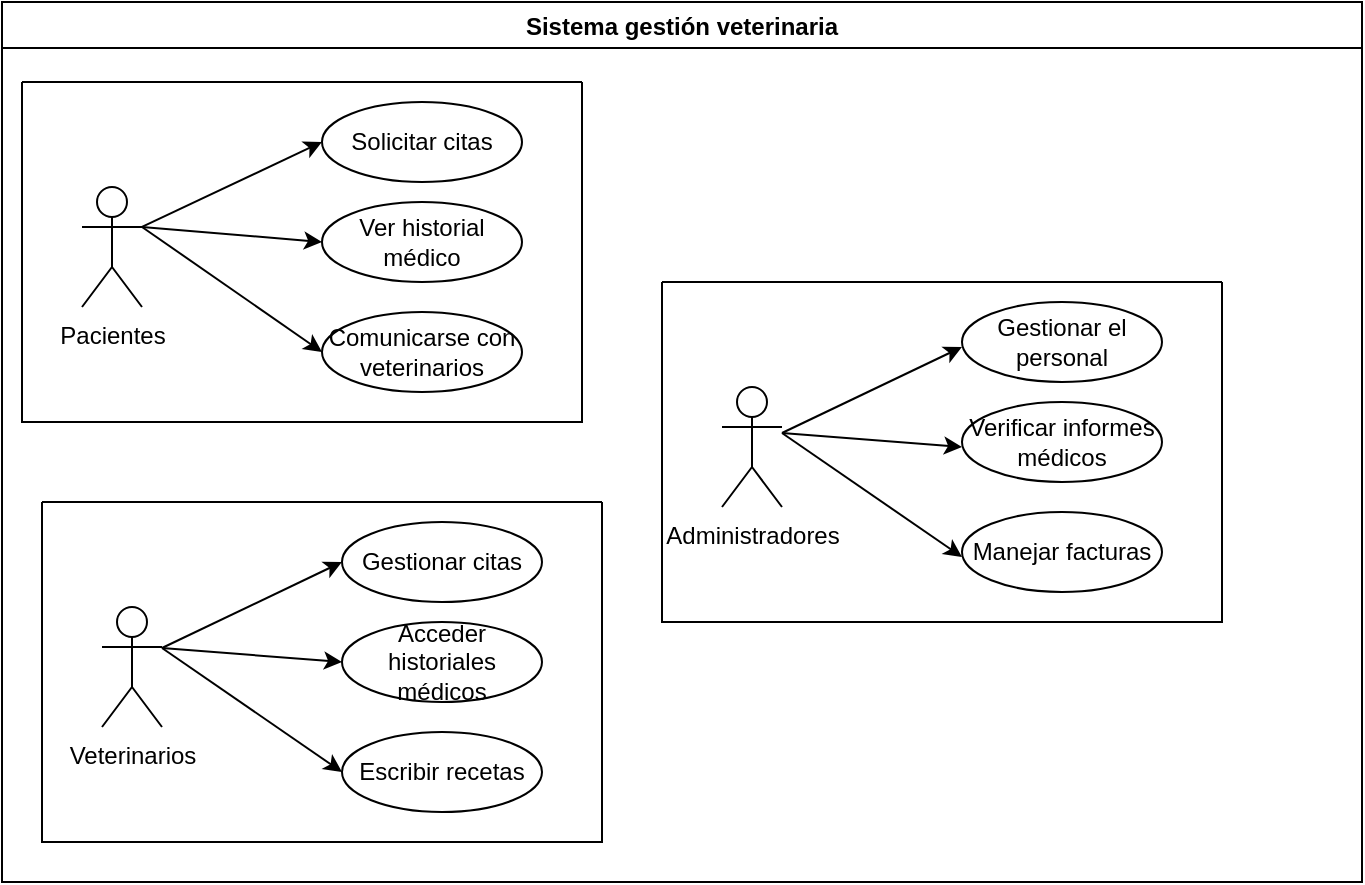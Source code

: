 <mxfile version="24.6.1" type="device">
  <diagram name="Página-1" id="hXxWzwbMqzknfFj7pH2W">
    <mxGraphModel dx="1674" dy="854" grid="1" gridSize="10" guides="1" tooltips="1" connect="1" arrows="1" fold="1" page="1" pageScale="1" pageWidth="827" pageHeight="1169" math="0" shadow="0">
      <root>
        <mxCell id="0" />
        <mxCell id="1" parent="0" />
        <mxCell id="hUcn7P0q995Spa2LQBXD-4" value="Sistema gestión veterinaria" style="swimlane;" vertex="1" parent="1">
          <mxGeometry x="10" y="140" width="680" height="440" as="geometry" />
        </mxCell>
        <mxCell id="hUcn7P0q995Spa2LQBXD-23" value="" style="swimlane;startSize=0;" vertex="1" parent="hUcn7P0q995Spa2LQBXD-4">
          <mxGeometry x="330" y="140" width="280" height="170" as="geometry" />
        </mxCell>
        <mxCell id="hUcn7P0q995Spa2LQBXD-24" value="Administradores" style="shape=umlActor;verticalLabelPosition=bottom;verticalAlign=top;html=1;outlineConnect=0;" vertex="1" parent="hUcn7P0q995Spa2LQBXD-23">
          <mxGeometry x="30" y="52.5" width="30" height="60" as="geometry" />
        </mxCell>
        <mxCell id="hUcn7P0q995Spa2LQBXD-25" value="Gestionar el personal" style="ellipse;whiteSpace=wrap;html=1;align=center;newEdgeStyle={&quot;edgeStyle&quot;:&quot;entityRelationEdgeStyle&quot;,&quot;startArrow&quot;:&quot;none&quot;,&quot;endArrow&quot;:&quot;none&quot;,&quot;segment&quot;:10,&quot;curved&quot;:1,&quot;sourcePerimeterSpacing&quot;:0,&quot;targetPerimeterSpacing&quot;:0};treeFolding=1;treeMoving=1;" vertex="1" parent="hUcn7P0q995Spa2LQBXD-23">
          <mxGeometry x="150" y="10" width="100" height="40" as="geometry" />
        </mxCell>
        <mxCell id="hUcn7P0q995Spa2LQBXD-26" value="Verificar informes médicos" style="ellipse;whiteSpace=wrap;html=1;align=center;newEdgeStyle={&quot;edgeStyle&quot;:&quot;entityRelationEdgeStyle&quot;,&quot;startArrow&quot;:&quot;none&quot;,&quot;endArrow&quot;:&quot;none&quot;,&quot;segment&quot;:10,&quot;curved&quot;:1,&quot;sourcePerimeterSpacing&quot;:0,&quot;targetPerimeterSpacing&quot;:0};treeFolding=1;treeMoving=1;" vertex="1" parent="hUcn7P0q995Spa2LQBXD-23">
          <mxGeometry x="150" y="60" width="100" height="40" as="geometry" />
        </mxCell>
        <mxCell id="hUcn7P0q995Spa2LQBXD-27" value="Manejar facturas" style="ellipse;whiteSpace=wrap;html=1;align=center;newEdgeStyle={&quot;edgeStyle&quot;:&quot;entityRelationEdgeStyle&quot;,&quot;startArrow&quot;:&quot;none&quot;,&quot;endArrow&quot;:&quot;none&quot;,&quot;segment&quot;:10,&quot;curved&quot;:1,&quot;sourcePerimeterSpacing&quot;:0,&quot;targetPerimeterSpacing&quot;:0};treeFolding=1;treeMoving=1;" vertex="1" parent="hUcn7P0q995Spa2LQBXD-23">
          <mxGeometry x="150" y="115" width="100" height="40" as="geometry" />
        </mxCell>
        <mxCell id="hUcn7P0q995Spa2LQBXD-35" value="" style="endArrow=classic;html=1;rounded=0;exitX=1;exitY=0.333;exitDx=0;exitDy=0;exitPerimeter=0;entryX=0;entryY=0.5;entryDx=0;entryDy=0;" edge="1" parent="hUcn7P0q995Spa2LQBXD-23">
          <mxGeometry width="50" height="50" relative="1" as="geometry">
            <mxPoint x="60" y="75.5" as="sourcePoint" />
            <mxPoint x="150" y="32.5" as="targetPoint" />
          </mxGeometry>
        </mxCell>
        <mxCell id="hUcn7P0q995Spa2LQBXD-36" value="" style="endArrow=classic;html=1;rounded=0;exitX=1;exitY=0.333;exitDx=0;exitDy=0;exitPerimeter=0;entryX=0;entryY=0.5;entryDx=0;entryDy=0;" edge="1" parent="hUcn7P0q995Spa2LQBXD-23">
          <mxGeometry width="50" height="50" relative="1" as="geometry">
            <mxPoint x="60" y="75.5" as="sourcePoint" />
            <mxPoint x="150" y="82.5" as="targetPoint" />
          </mxGeometry>
        </mxCell>
        <mxCell id="hUcn7P0q995Spa2LQBXD-37" value="" style="endArrow=classic;html=1;rounded=0;exitX=1;exitY=0.333;exitDx=0;exitDy=0;exitPerimeter=0;entryX=0;entryY=0.5;entryDx=0;entryDy=0;" edge="1" parent="hUcn7P0q995Spa2LQBXD-23">
          <mxGeometry width="50" height="50" relative="1" as="geometry">
            <mxPoint x="60" y="75.5" as="sourcePoint" />
            <mxPoint x="150" y="137.5" as="targetPoint" />
          </mxGeometry>
        </mxCell>
        <mxCell id="hUcn7P0q995Spa2LQBXD-28" style="edgeStyle=orthogonalEdgeStyle;rounded=0;orthogonalLoop=1;jettySize=auto;html=1;exitX=0.5;exitY=1;exitDx=0;exitDy=0;" edge="1" parent="hUcn7P0q995Spa2LQBXD-4" source="hUcn7P0q995Spa2LQBXD-23" target="hUcn7P0q995Spa2LQBXD-23">
          <mxGeometry relative="1" as="geometry" />
        </mxCell>
        <mxCell id="hUcn7P0q995Spa2LQBXD-8" value="" style="swimlane;startSize=0;" vertex="1" parent="1">
          <mxGeometry x="20" y="180" width="280" height="170" as="geometry" />
        </mxCell>
        <mxCell id="hUcn7P0q995Spa2LQBXD-1" value="Pacientes" style="shape=umlActor;verticalLabelPosition=bottom;verticalAlign=top;html=1;outlineConnect=0;" vertex="1" parent="hUcn7P0q995Spa2LQBXD-8">
          <mxGeometry x="30" y="52.5" width="30" height="60" as="geometry" />
        </mxCell>
        <mxCell id="hUcn7P0q995Spa2LQBXD-9" value="Solicitar citas" style="ellipse;whiteSpace=wrap;html=1;align=center;newEdgeStyle={&quot;edgeStyle&quot;:&quot;entityRelationEdgeStyle&quot;,&quot;startArrow&quot;:&quot;none&quot;,&quot;endArrow&quot;:&quot;none&quot;,&quot;segment&quot;:10,&quot;curved&quot;:1,&quot;sourcePerimeterSpacing&quot;:0,&quot;targetPerimeterSpacing&quot;:0};treeFolding=1;treeMoving=1;" vertex="1" parent="hUcn7P0q995Spa2LQBXD-8">
          <mxGeometry x="150" y="10" width="100" height="40" as="geometry" />
        </mxCell>
        <mxCell id="hUcn7P0q995Spa2LQBXD-10" value="Ver historial médico" style="ellipse;whiteSpace=wrap;html=1;align=center;newEdgeStyle={&quot;edgeStyle&quot;:&quot;entityRelationEdgeStyle&quot;,&quot;startArrow&quot;:&quot;none&quot;,&quot;endArrow&quot;:&quot;none&quot;,&quot;segment&quot;:10,&quot;curved&quot;:1,&quot;sourcePerimeterSpacing&quot;:0,&quot;targetPerimeterSpacing&quot;:0};treeFolding=1;treeMoving=1;" vertex="1" parent="hUcn7P0q995Spa2LQBXD-8">
          <mxGeometry x="150" y="60" width="100" height="40" as="geometry" />
        </mxCell>
        <mxCell id="hUcn7P0q995Spa2LQBXD-15" value="Comunicarse con veterinarios" style="ellipse;whiteSpace=wrap;html=1;align=center;newEdgeStyle={&quot;edgeStyle&quot;:&quot;entityRelationEdgeStyle&quot;,&quot;startArrow&quot;:&quot;none&quot;,&quot;endArrow&quot;:&quot;none&quot;,&quot;segment&quot;:10,&quot;curved&quot;:1,&quot;sourcePerimeterSpacing&quot;:0,&quot;targetPerimeterSpacing&quot;:0};treeFolding=1;treeMoving=1;" vertex="1" parent="hUcn7P0q995Spa2LQBXD-8">
          <mxGeometry x="150" y="115" width="100" height="40" as="geometry" />
        </mxCell>
        <mxCell id="hUcn7P0q995Spa2LQBXD-29" value="" style="endArrow=classic;html=1;rounded=0;exitX=1;exitY=0.333;exitDx=0;exitDy=0;exitPerimeter=0;entryX=0;entryY=0.5;entryDx=0;entryDy=0;" edge="1" parent="hUcn7P0q995Spa2LQBXD-8" source="hUcn7P0q995Spa2LQBXD-1" target="hUcn7P0q995Spa2LQBXD-9">
          <mxGeometry width="50" height="50" relative="1" as="geometry">
            <mxPoint x="650" y="320" as="sourcePoint" />
            <mxPoint x="700" y="270" as="targetPoint" />
          </mxGeometry>
        </mxCell>
        <mxCell id="hUcn7P0q995Spa2LQBXD-30" value="" style="endArrow=classic;html=1;rounded=0;exitX=1;exitY=0.333;exitDx=0;exitDy=0;exitPerimeter=0;entryX=0;entryY=0.5;entryDx=0;entryDy=0;" edge="1" parent="hUcn7P0q995Spa2LQBXD-8" source="hUcn7P0q995Spa2LQBXD-1" target="hUcn7P0q995Spa2LQBXD-10">
          <mxGeometry width="50" height="50" relative="1" as="geometry">
            <mxPoint x="70" y="83" as="sourcePoint" />
            <mxPoint x="160" y="40" as="targetPoint" />
          </mxGeometry>
        </mxCell>
        <mxCell id="hUcn7P0q995Spa2LQBXD-31" value="" style="endArrow=classic;html=1;rounded=0;exitX=1;exitY=0.333;exitDx=0;exitDy=0;exitPerimeter=0;entryX=0;entryY=0.5;entryDx=0;entryDy=0;" edge="1" parent="hUcn7P0q995Spa2LQBXD-8" source="hUcn7P0q995Spa2LQBXD-1" target="hUcn7P0q995Spa2LQBXD-15">
          <mxGeometry width="50" height="50" relative="1" as="geometry">
            <mxPoint x="70" y="83" as="sourcePoint" />
            <mxPoint x="160" y="90" as="targetPoint" />
          </mxGeometry>
        </mxCell>
        <mxCell id="hUcn7P0q995Spa2LQBXD-16" style="edgeStyle=orthogonalEdgeStyle;rounded=0;orthogonalLoop=1;jettySize=auto;html=1;exitX=0.5;exitY=1;exitDx=0;exitDy=0;" edge="1" parent="1" source="hUcn7P0q995Spa2LQBXD-8" target="hUcn7P0q995Spa2LQBXD-8">
          <mxGeometry relative="1" as="geometry" />
        </mxCell>
        <mxCell id="hUcn7P0q995Spa2LQBXD-17" value="" style="swimlane;startSize=0;" vertex="1" parent="1">
          <mxGeometry x="30" y="390" width="280" height="170" as="geometry" />
        </mxCell>
        <mxCell id="hUcn7P0q995Spa2LQBXD-18" value="Veterinarios" style="shape=umlActor;verticalLabelPosition=bottom;verticalAlign=top;html=1;outlineConnect=0;" vertex="1" parent="hUcn7P0q995Spa2LQBXD-17">
          <mxGeometry x="30" y="52.5" width="30" height="60" as="geometry" />
        </mxCell>
        <mxCell id="hUcn7P0q995Spa2LQBXD-19" value="Gestionar citas" style="ellipse;whiteSpace=wrap;html=1;align=center;newEdgeStyle={&quot;edgeStyle&quot;:&quot;entityRelationEdgeStyle&quot;,&quot;startArrow&quot;:&quot;none&quot;,&quot;endArrow&quot;:&quot;none&quot;,&quot;segment&quot;:10,&quot;curved&quot;:1,&quot;sourcePerimeterSpacing&quot;:0,&quot;targetPerimeterSpacing&quot;:0};treeFolding=1;treeMoving=1;" vertex="1" parent="hUcn7P0q995Spa2LQBXD-17">
          <mxGeometry x="150" y="10" width="100" height="40" as="geometry" />
        </mxCell>
        <mxCell id="hUcn7P0q995Spa2LQBXD-20" value="Acceder historiales médicos" style="ellipse;whiteSpace=wrap;html=1;align=center;newEdgeStyle={&quot;edgeStyle&quot;:&quot;entityRelationEdgeStyle&quot;,&quot;startArrow&quot;:&quot;none&quot;,&quot;endArrow&quot;:&quot;none&quot;,&quot;segment&quot;:10,&quot;curved&quot;:1,&quot;sourcePerimeterSpacing&quot;:0,&quot;targetPerimeterSpacing&quot;:0};treeFolding=1;treeMoving=1;" vertex="1" parent="hUcn7P0q995Spa2LQBXD-17">
          <mxGeometry x="150" y="60" width="100" height="40" as="geometry" />
        </mxCell>
        <mxCell id="hUcn7P0q995Spa2LQBXD-21" value="Escribir recetas" style="ellipse;whiteSpace=wrap;html=1;align=center;newEdgeStyle={&quot;edgeStyle&quot;:&quot;entityRelationEdgeStyle&quot;,&quot;startArrow&quot;:&quot;none&quot;,&quot;endArrow&quot;:&quot;none&quot;,&quot;segment&quot;:10,&quot;curved&quot;:1,&quot;sourcePerimeterSpacing&quot;:0,&quot;targetPerimeterSpacing&quot;:0};treeFolding=1;treeMoving=1;" vertex="1" parent="hUcn7P0q995Spa2LQBXD-17">
          <mxGeometry x="150" y="115" width="100" height="40" as="geometry" />
        </mxCell>
        <mxCell id="hUcn7P0q995Spa2LQBXD-32" value="" style="endArrow=classic;html=1;rounded=0;exitX=1;exitY=0.333;exitDx=0;exitDy=0;exitPerimeter=0;entryX=0;entryY=0.5;entryDx=0;entryDy=0;" edge="1" parent="hUcn7P0q995Spa2LQBXD-17">
          <mxGeometry width="50" height="50" relative="1" as="geometry">
            <mxPoint x="60" y="73" as="sourcePoint" />
            <mxPoint x="150" y="30" as="targetPoint" />
          </mxGeometry>
        </mxCell>
        <mxCell id="hUcn7P0q995Spa2LQBXD-33" value="" style="endArrow=classic;html=1;rounded=0;exitX=1;exitY=0.333;exitDx=0;exitDy=0;exitPerimeter=0;entryX=0;entryY=0.5;entryDx=0;entryDy=0;" edge="1" parent="hUcn7P0q995Spa2LQBXD-17">
          <mxGeometry width="50" height="50" relative="1" as="geometry">
            <mxPoint x="60" y="73" as="sourcePoint" />
            <mxPoint x="150" y="80" as="targetPoint" />
          </mxGeometry>
        </mxCell>
        <mxCell id="hUcn7P0q995Spa2LQBXD-34" value="" style="endArrow=classic;html=1;rounded=0;exitX=1;exitY=0.333;exitDx=0;exitDy=0;exitPerimeter=0;entryX=0;entryY=0.5;entryDx=0;entryDy=0;" edge="1" parent="hUcn7P0q995Spa2LQBXD-17">
          <mxGeometry width="50" height="50" relative="1" as="geometry">
            <mxPoint x="60" y="73" as="sourcePoint" />
            <mxPoint x="150" y="135" as="targetPoint" />
          </mxGeometry>
        </mxCell>
        <mxCell id="hUcn7P0q995Spa2LQBXD-22" style="edgeStyle=orthogonalEdgeStyle;rounded=0;orthogonalLoop=1;jettySize=auto;html=1;exitX=0.5;exitY=1;exitDx=0;exitDy=0;" edge="1" parent="1" source="hUcn7P0q995Spa2LQBXD-17" target="hUcn7P0q995Spa2LQBXD-17">
          <mxGeometry relative="1" as="geometry" />
        </mxCell>
      </root>
    </mxGraphModel>
  </diagram>
</mxfile>
